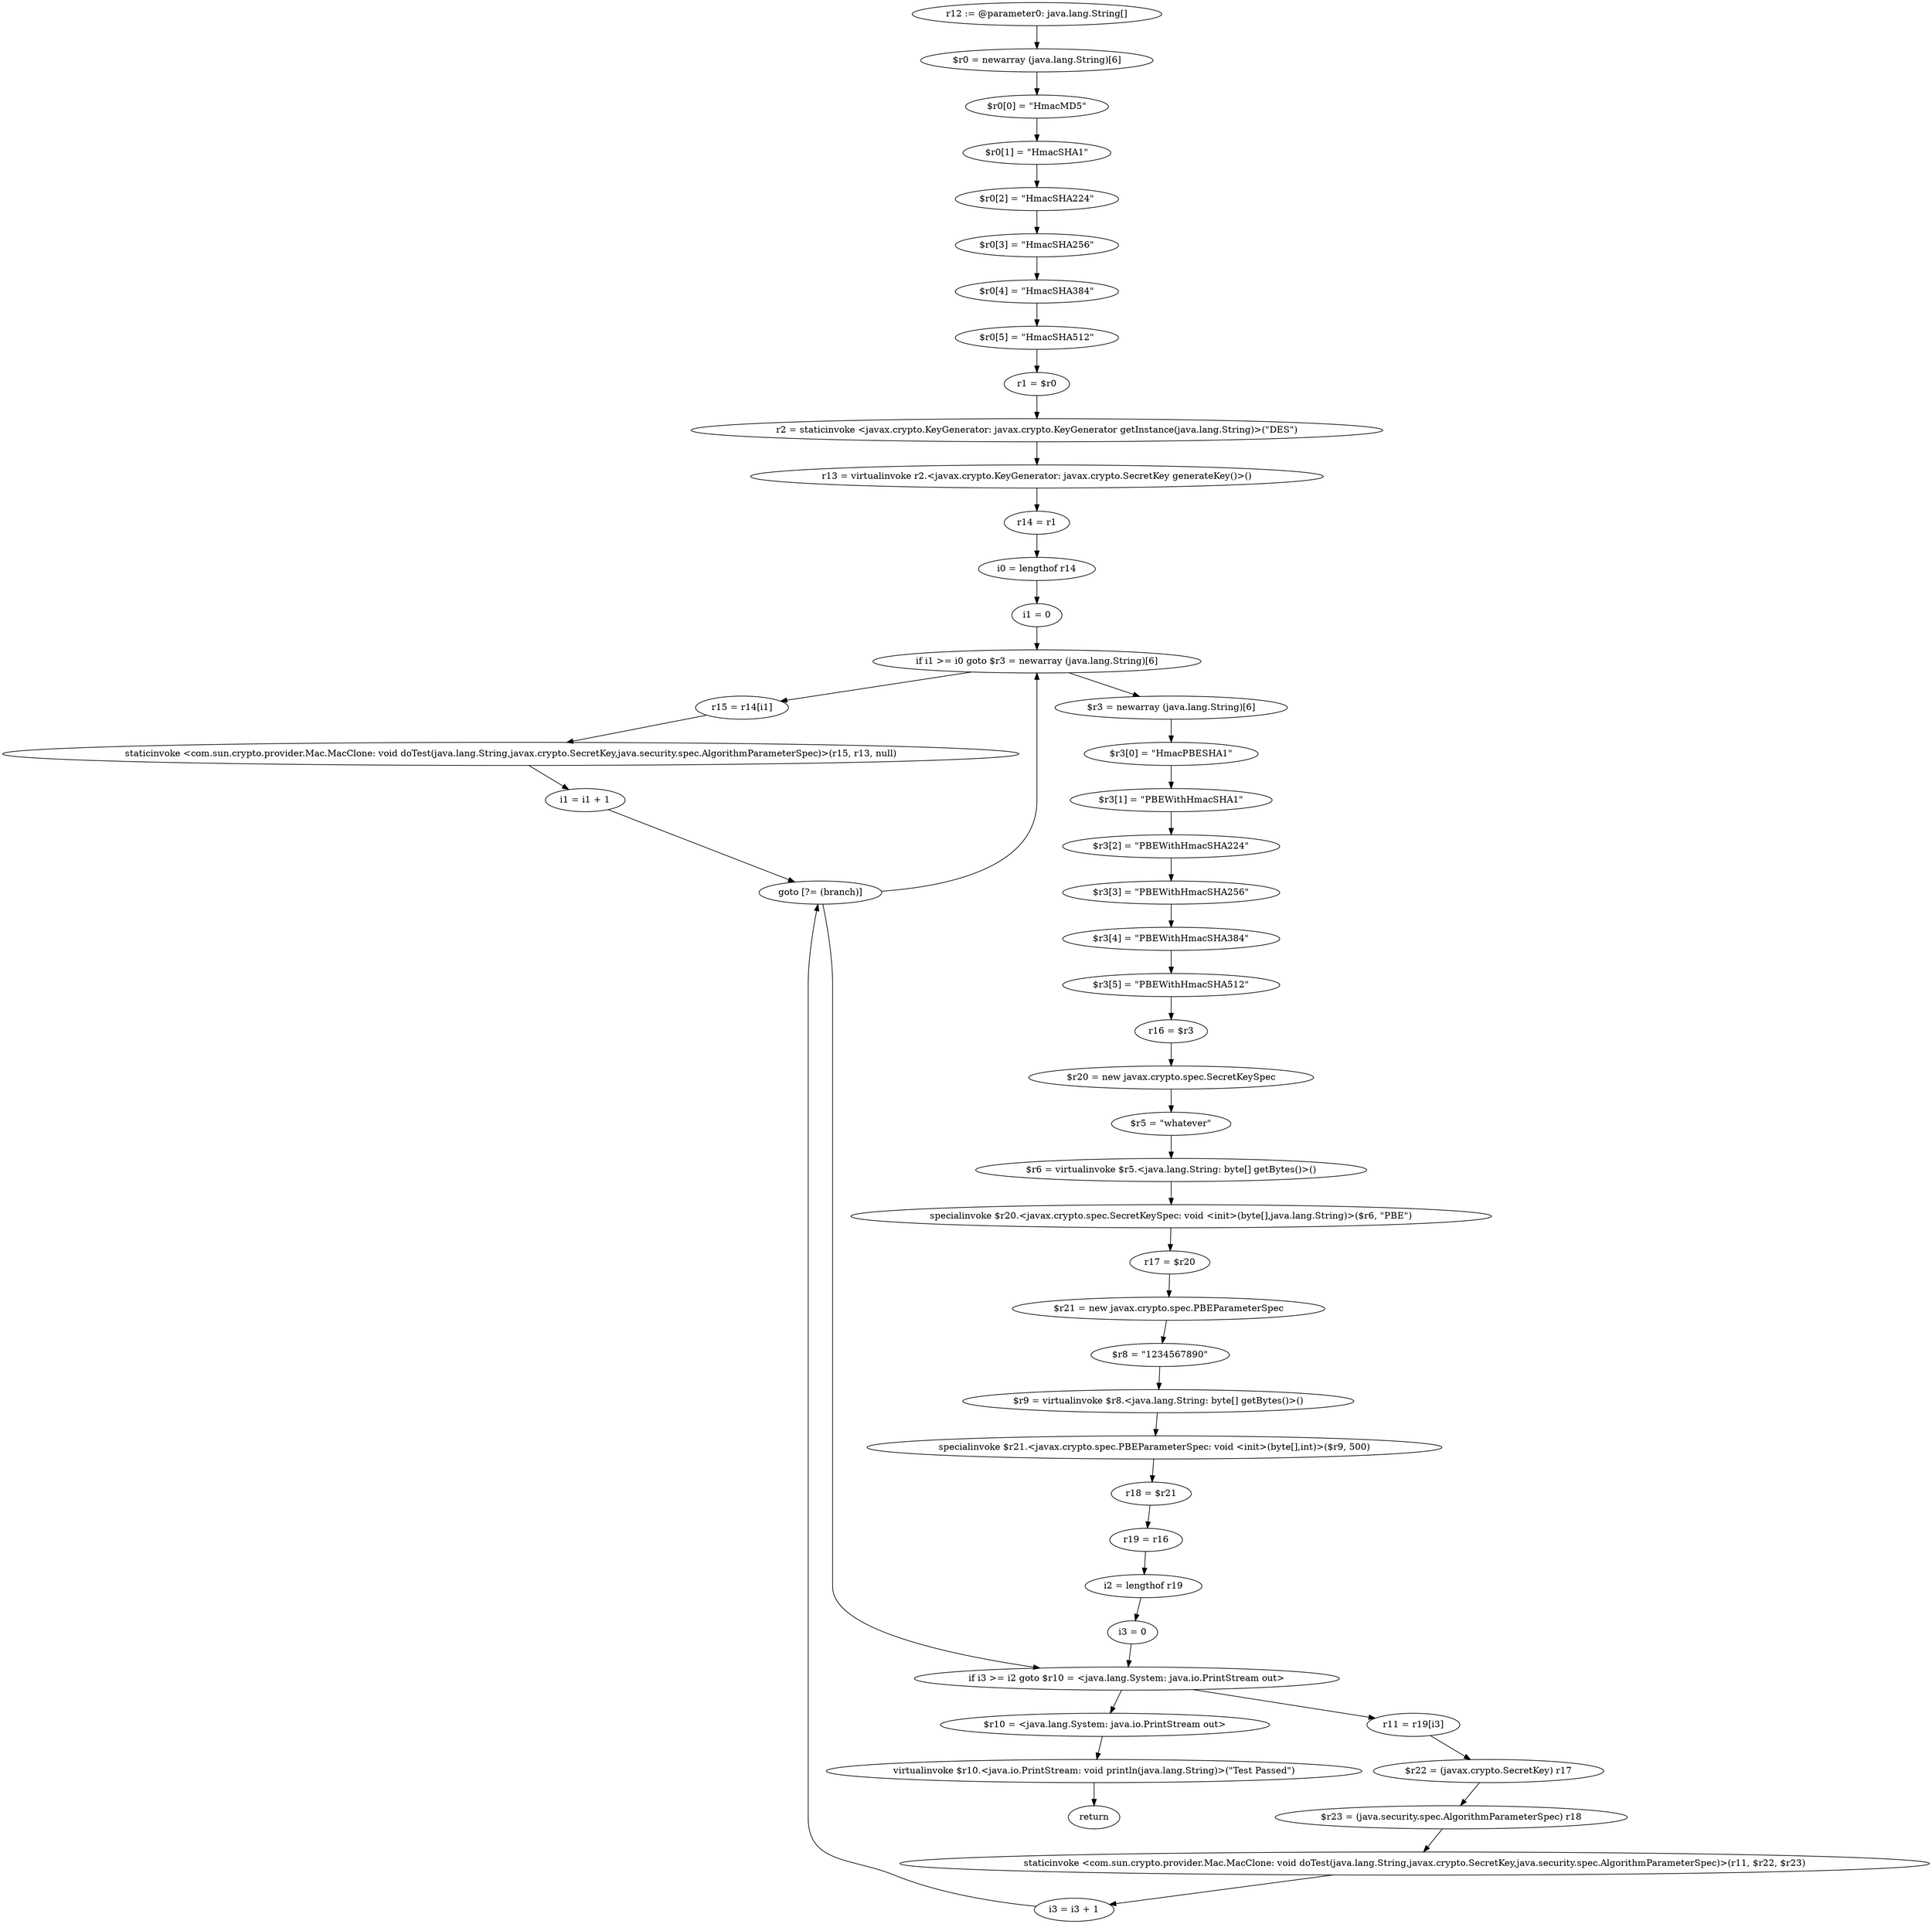 digraph "unitGraph" {
    "r12 := @parameter0: java.lang.String[]"
    "$r0 = newarray (java.lang.String)[6]"
    "$r0[0] = \"HmacMD5\""
    "$r0[1] = \"HmacSHA1\""
    "$r0[2] = \"HmacSHA224\""
    "$r0[3] = \"HmacSHA256\""
    "$r0[4] = \"HmacSHA384\""
    "$r0[5] = \"HmacSHA512\""
    "r1 = $r0"
    "r2 = staticinvoke <javax.crypto.KeyGenerator: javax.crypto.KeyGenerator getInstance(java.lang.String)>(\"DES\")"
    "r13 = virtualinvoke r2.<javax.crypto.KeyGenerator: javax.crypto.SecretKey generateKey()>()"
    "r14 = r1"
    "i0 = lengthof r14"
    "i1 = 0"
    "if i1 >= i0 goto $r3 = newarray (java.lang.String)[6]"
    "r15 = r14[i1]"
    "staticinvoke <com.sun.crypto.provider.Mac.MacClone: void doTest(java.lang.String,javax.crypto.SecretKey,java.security.spec.AlgorithmParameterSpec)>(r15, r13, null)"
    "i1 = i1 + 1"
    "goto [?= (branch)]"
    "$r3 = newarray (java.lang.String)[6]"
    "$r3[0] = \"HmacPBESHA1\""
    "$r3[1] = \"PBEWithHmacSHA1\""
    "$r3[2] = \"PBEWithHmacSHA224\""
    "$r3[3] = \"PBEWithHmacSHA256\""
    "$r3[4] = \"PBEWithHmacSHA384\""
    "$r3[5] = \"PBEWithHmacSHA512\""
    "r16 = $r3"
    "$r20 = new javax.crypto.spec.SecretKeySpec"
    "$r5 = \"whatever\""
    "$r6 = virtualinvoke $r5.<java.lang.String: byte[] getBytes()>()"
    "specialinvoke $r20.<javax.crypto.spec.SecretKeySpec: void <init>(byte[],java.lang.String)>($r6, \"PBE\")"
    "r17 = $r20"
    "$r21 = new javax.crypto.spec.PBEParameterSpec"
    "$r8 = \"1234567890\""
    "$r9 = virtualinvoke $r8.<java.lang.String: byte[] getBytes()>()"
    "specialinvoke $r21.<javax.crypto.spec.PBEParameterSpec: void <init>(byte[],int)>($r9, 500)"
    "r18 = $r21"
    "r19 = r16"
    "i2 = lengthof r19"
    "i3 = 0"
    "if i3 >= i2 goto $r10 = <java.lang.System: java.io.PrintStream out>"
    "r11 = r19[i3]"
    "$r22 = (javax.crypto.SecretKey) r17"
    "$r23 = (java.security.spec.AlgorithmParameterSpec) r18"
    "staticinvoke <com.sun.crypto.provider.Mac.MacClone: void doTest(java.lang.String,javax.crypto.SecretKey,java.security.spec.AlgorithmParameterSpec)>(r11, $r22, $r23)"
    "i3 = i3 + 1"
    "$r10 = <java.lang.System: java.io.PrintStream out>"
    "virtualinvoke $r10.<java.io.PrintStream: void println(java.lang.String)>(\"Test Passed\")"
    "return"
    "r12 := @parameter0: java.lang.String[]"->"$r0 = newarray (java.lang.String)[6]";
    "$r0 = newarray (java.lang.String)[6]"->"$r0[0] = \"HmacMD5\"";
    "$r0[0] = \"HmacMD5\""->"$r0[1] = \"HmacSHA1\"";
    "$r0[1] = \"HmacSHA1\""->"$r0[2] = \"HmacSHA224\"";
    "$r0[2] = \"HmacSHA224\""->"$r0[3] = \"HmacSHA256\"";
    "$r0[3] = \"HmacSHA256\""->"$r0[4] = \"HmacSHA384\"";
    "$r0[4] = \"HmacSHA384\""->"$r0[5] = \"HmacSHA512\"";
    "$r0[5] = \"HmacSHA512\""->"r1 = $r0";
    "r1 = $r0"->"r2 = staticinvoke <javax.crypto.KeyGenerator: javax.crypto.KeyGenerator getInstance(java.lang.String)>(\"DES\")";
    "r2 = staticinvoke <javax.crypto.KeyGenerator: javax.crypto.KeyGenerator getInstance(java.lang.String)>(\"DES\")"->"r13 = virtualinvoke r2.<javax.crypto.KeyGenerator: javax.crypto.SecretKey generateKey()>()";
    "r13 = virtualinvoke r2.<javax.crypto.KeyGenerator: javax.crypto.SecretKey generateKey()>()"->"r14 = r1";
    "r14 = r1"->"i0 = lengthof r14";
    "i0 = lengthof r14"->"i1 = 0";
    "i1 = 0"->"if i1 >= i0 goto $r3 = newarray (java.lang.String)[6]";
    "if i1 >= i0 goto $r3 = newarray (java.lang.String)[6]"->"r15 = r14[i1]";
    "if i1 >= i0 goto $r3 = newarray (java.lang.String)[6]"->"$r3 = newarray (java.lang.String)[6]";
    "r15 = r14[i1]"->"staticinvoke <com.sun.crypto.provider.Mac.MacClone: void doTest(java.lang.String,javax.crypto.SecretKey,java.security.spec.AlgorithmParameterSpec)>(r15, r13, null)";
    "staticinvoke <com.sun.crypto.provider.Mac.MacClone: void doTest(java.lang.String,javax.crypto.SecretKey,java.security.spec.AlgorithmParameterSpec)>(r15, r13, null)"->"i1 = i1 + 1";
    "i1 = i1 + 1"->"goto [?= (branch)]";
    "goto [?= (branch)]"->"if i1 >= i0 goto $r3 = newarray (java.lang.String)[6]";
    "$r3 = newarray (java.lang.String)[6]"->"$r3[0] = \"HmacPBESHA1\"";
    "$r3[0] = \"HmacPBESHA1\""->"$r3[1] = \"PBEWithHmacSHA1\"";
    "$r3[1] = \"PBEWithHmacSHA1\""->"$r3[2] = \"PBEWithHmacSHA224\"";
    "$r3[2] = \"PBEWithHmacSHA224\""->"$r3[3] = \"PBEWithHmacSHA256\"";
    "$r3[3] = \"PBEWithHmacSHA256\""->"$r3[4] = \"PBEWithHmacSHA384\"";
    "$r3[4] = \"PBEWithHmacSHA384\""->"$r3[5] = \"PBEWithHmacSHA512\"";
    "$r3[5] = \"PBEWithHmacSHA512\""->"r16 = $r3";
    "r16 = $r3"->"$r20 = new javax.crypto.spec.SecretKeySpec";
    "$r20 = new javax.crypto.spec.SecretKeySpec"->"$r5 = \"whatever\"";
    "$r5 = \"whatever\""->"$r6 = virtualinvoke $r5.<java.lang.String: byte[] getBytes()>()";
    "$r6 = virtualinvoke $r5.<java.lang.String: byte[] getBytes()>()"->"specialinvoke $r20.<javax.crypto.spec.SecretKeySpec: void <init>(byte[],java.lang.String)>($r6, \"PBE\")";
    "specialinvoke $r20.<javax.crypto.spec.SecretKeySpec: void <init>(byte[],java.lang.String)>($r6, \"PBE\")"->"r17 = $r20";
    "r17 = $r20"->"$r21 = new javax.crypto.spec.PBEParameterSpec";
    "$r21 = new javax.crypto.spec.PBEParameterSpec"->"$r8 = \"1234567890\"";
    "$r8 = \"1234567890\""->"$r9 = virtualinvoke $r8.<java.lang.String: byte[] getBytes()>()";
    "$r9 = virtualinvoke $r8.<java.lang.String: byte[] getBytes()>()"->"specialinvoke $r21.<javax.crypto.spec.PBEParameterSpec: void <init>(byte[],int)>($r9, 500)";
    "specialinvoke $r21.<javax.crypto.spec.PBEParameterSpec: void <init>(byte[],int)>($r9, 500)"->"r18 = $r21";
    "r18 = $r21"->"r19 = r16";
    "r19 = r16"->"i2 = lengthof r19";
    "i2 = lengthof r19"->"i3 = 0";
    "i3 = 0"->"if i3 >= i2 goto $r10 = <java.lang.System: java.io.PrintStream out>";
    "if i3 >= i2 goto $r10 = <java.lang.System: java.io.PrintStream out>"->"r11 = r19[i3]";
    "if i3 >= i2 goto $r10 = <java.lang.System: java.io.PrintStream out>"->"$r10 = <java.lang.System: java.io.PrintStream out>";
    "r11 = r19[i3]"->"$r22 = (javax.crypto.SecretKey) r17";
    "$r22 = (javax.crypto.SecretKey) r17"->"$r23 = (java.security.spec.AlgorithmParameterSpec) r18";
    "$r23 = (java.security.spec.AlgorithmParameterSpec) r18"->"staticinvoke <com.sun.crypto.provider.Mac.MacClone: void doTest(java.lang.String,javax.crypto.SecretKey,java.security.spec.AlgorithmParameterSpec)>(r11, $r22, $r23)";
    "staticinvoke <com.sun.crypto.provider.Mac.MacClone: void doTest(java.lang.String,javax.crypto.SecretKey,java.security.spec.AlgorithmParameterSpec)>(r11, $r22, $r23)"->"i3 = i3 + 1";
    "i3 = i3 + 1"->"goto [?= (branch)]";
    "goto [?= (branch)]"->"if i3 >= i2 goto $r10 = <java.lang.System: java.io.PrintStream out>";
    "$r10 = <java.lang.System: java.io.PrintStream out>"->"virtualinvoke $r10.<java.io.PrintStream: void println(java.lang.String)>(\"Test Passed\")";
    "virtualinvoke $r10.<java.io.PrintStream: void println(java.lang.String)>(\"Test Passed\")"->"return";
}
